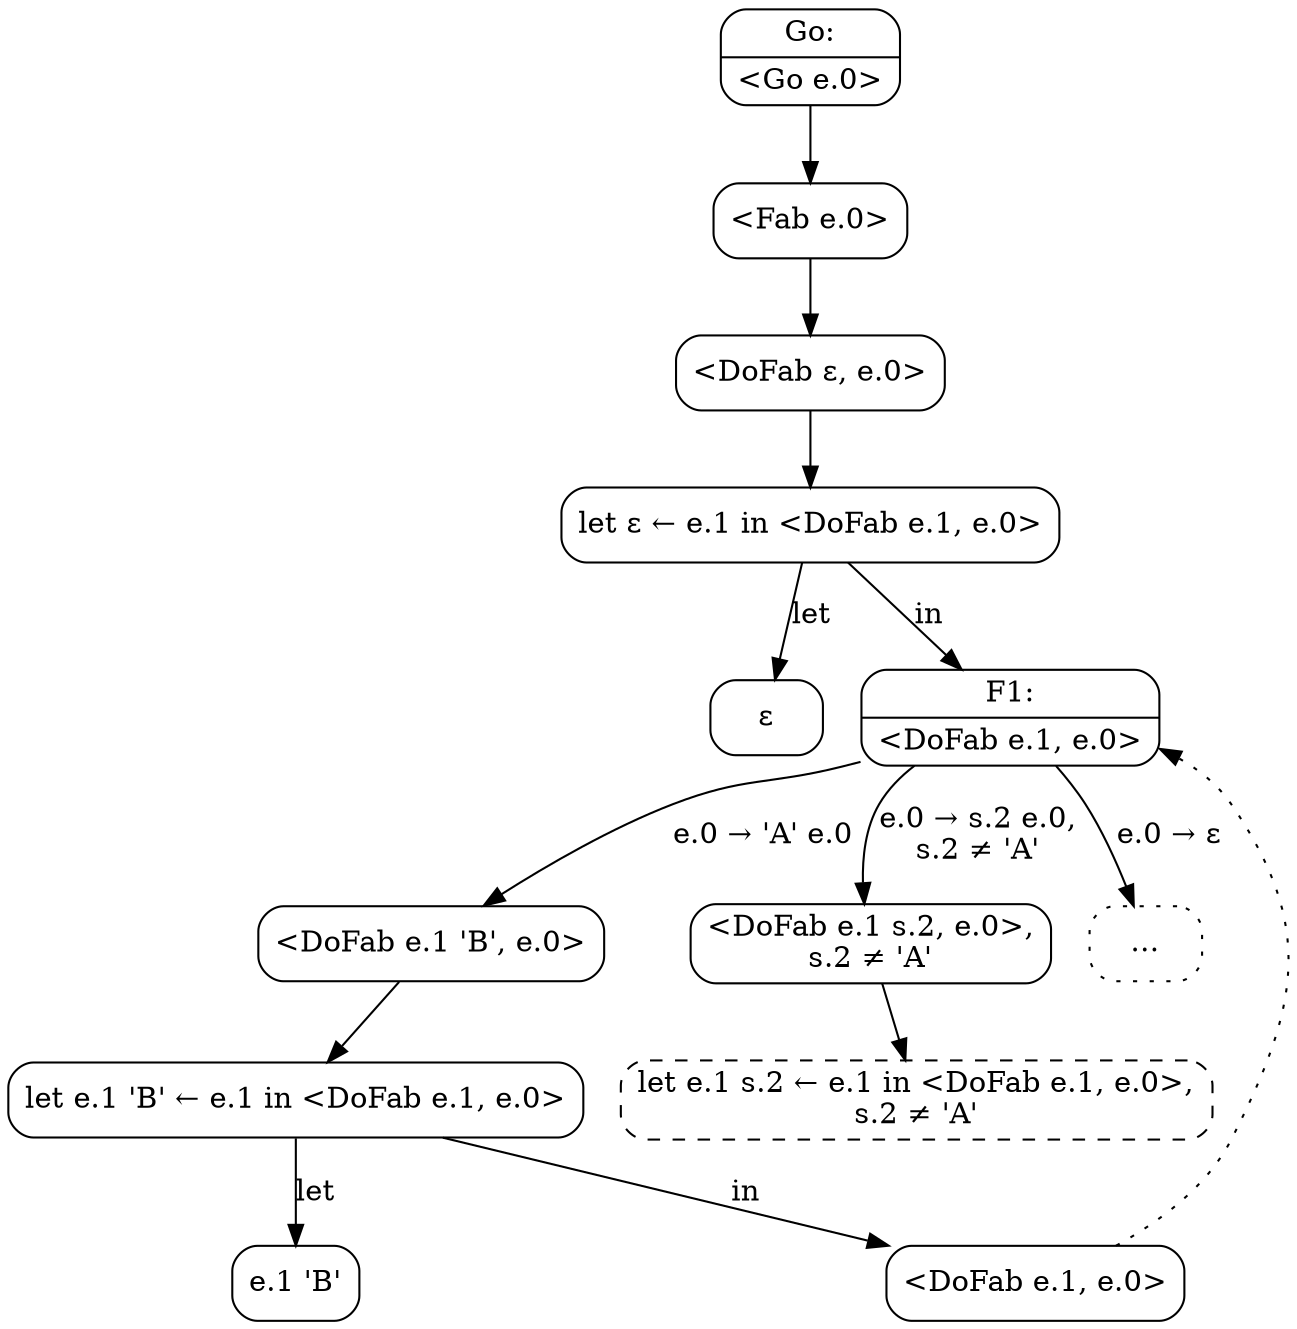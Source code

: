 digraph {
  node [shape=box, style=rounded];

  C0 [shape=record, label="{Go:|\<Go e.0\>}"];
  C1 [label="<Fab e.0>"];
  C0 -> C1;
  C2 [label="<DoFab ε, e.0>"];
  C1 -> C2;
  C3 [label="let ε ← e.1 in <DoFab e.1, e.0>"];
  C2 -> C3;
  C4 [label="ε"];
  C3 -> C4 [label="let"];
  C5 [shape=record, label="{F1:|\<DoFab e.1, e.0\>}"];
  C3 -> C5 [label="in"];
  C6 [label="<DoFab e.1 'B', e.0>"];
  C5 -> C6 [label="e.0 → 'A' e.0"];
  C7 [label="<DoFab e.1 s.2, e.0>,\ns.2 ≠ 'A'"];
  C5 -> C7 [label="e.0 → s.2 e.0,\ns.2 ≠ 'A'"];
  C8 [label="…", style="rounded,dotted"];
  C5 -> C8 [label="e.0 → ε"];
  C9 [label="let e.1 'B' ← e.1 in <DoFab e.1, e.0>"];
  C6 -> C9;
  C10 [label="e.1 'B'"];
  C9 -> C10 [label="let"];
  C11 [label="<DoFab e.1, e.0>"];
  C9 -> C11 [label="in"];
  C11 -> C5 [style="dotted"];
  C12 [label="let e.1 s.2 ← e.1 in <DoFab e.1, e.0>,\ns.2 ≠ 'A'",
    style="rounded,dashed"];
  C7 -> C12;
}
